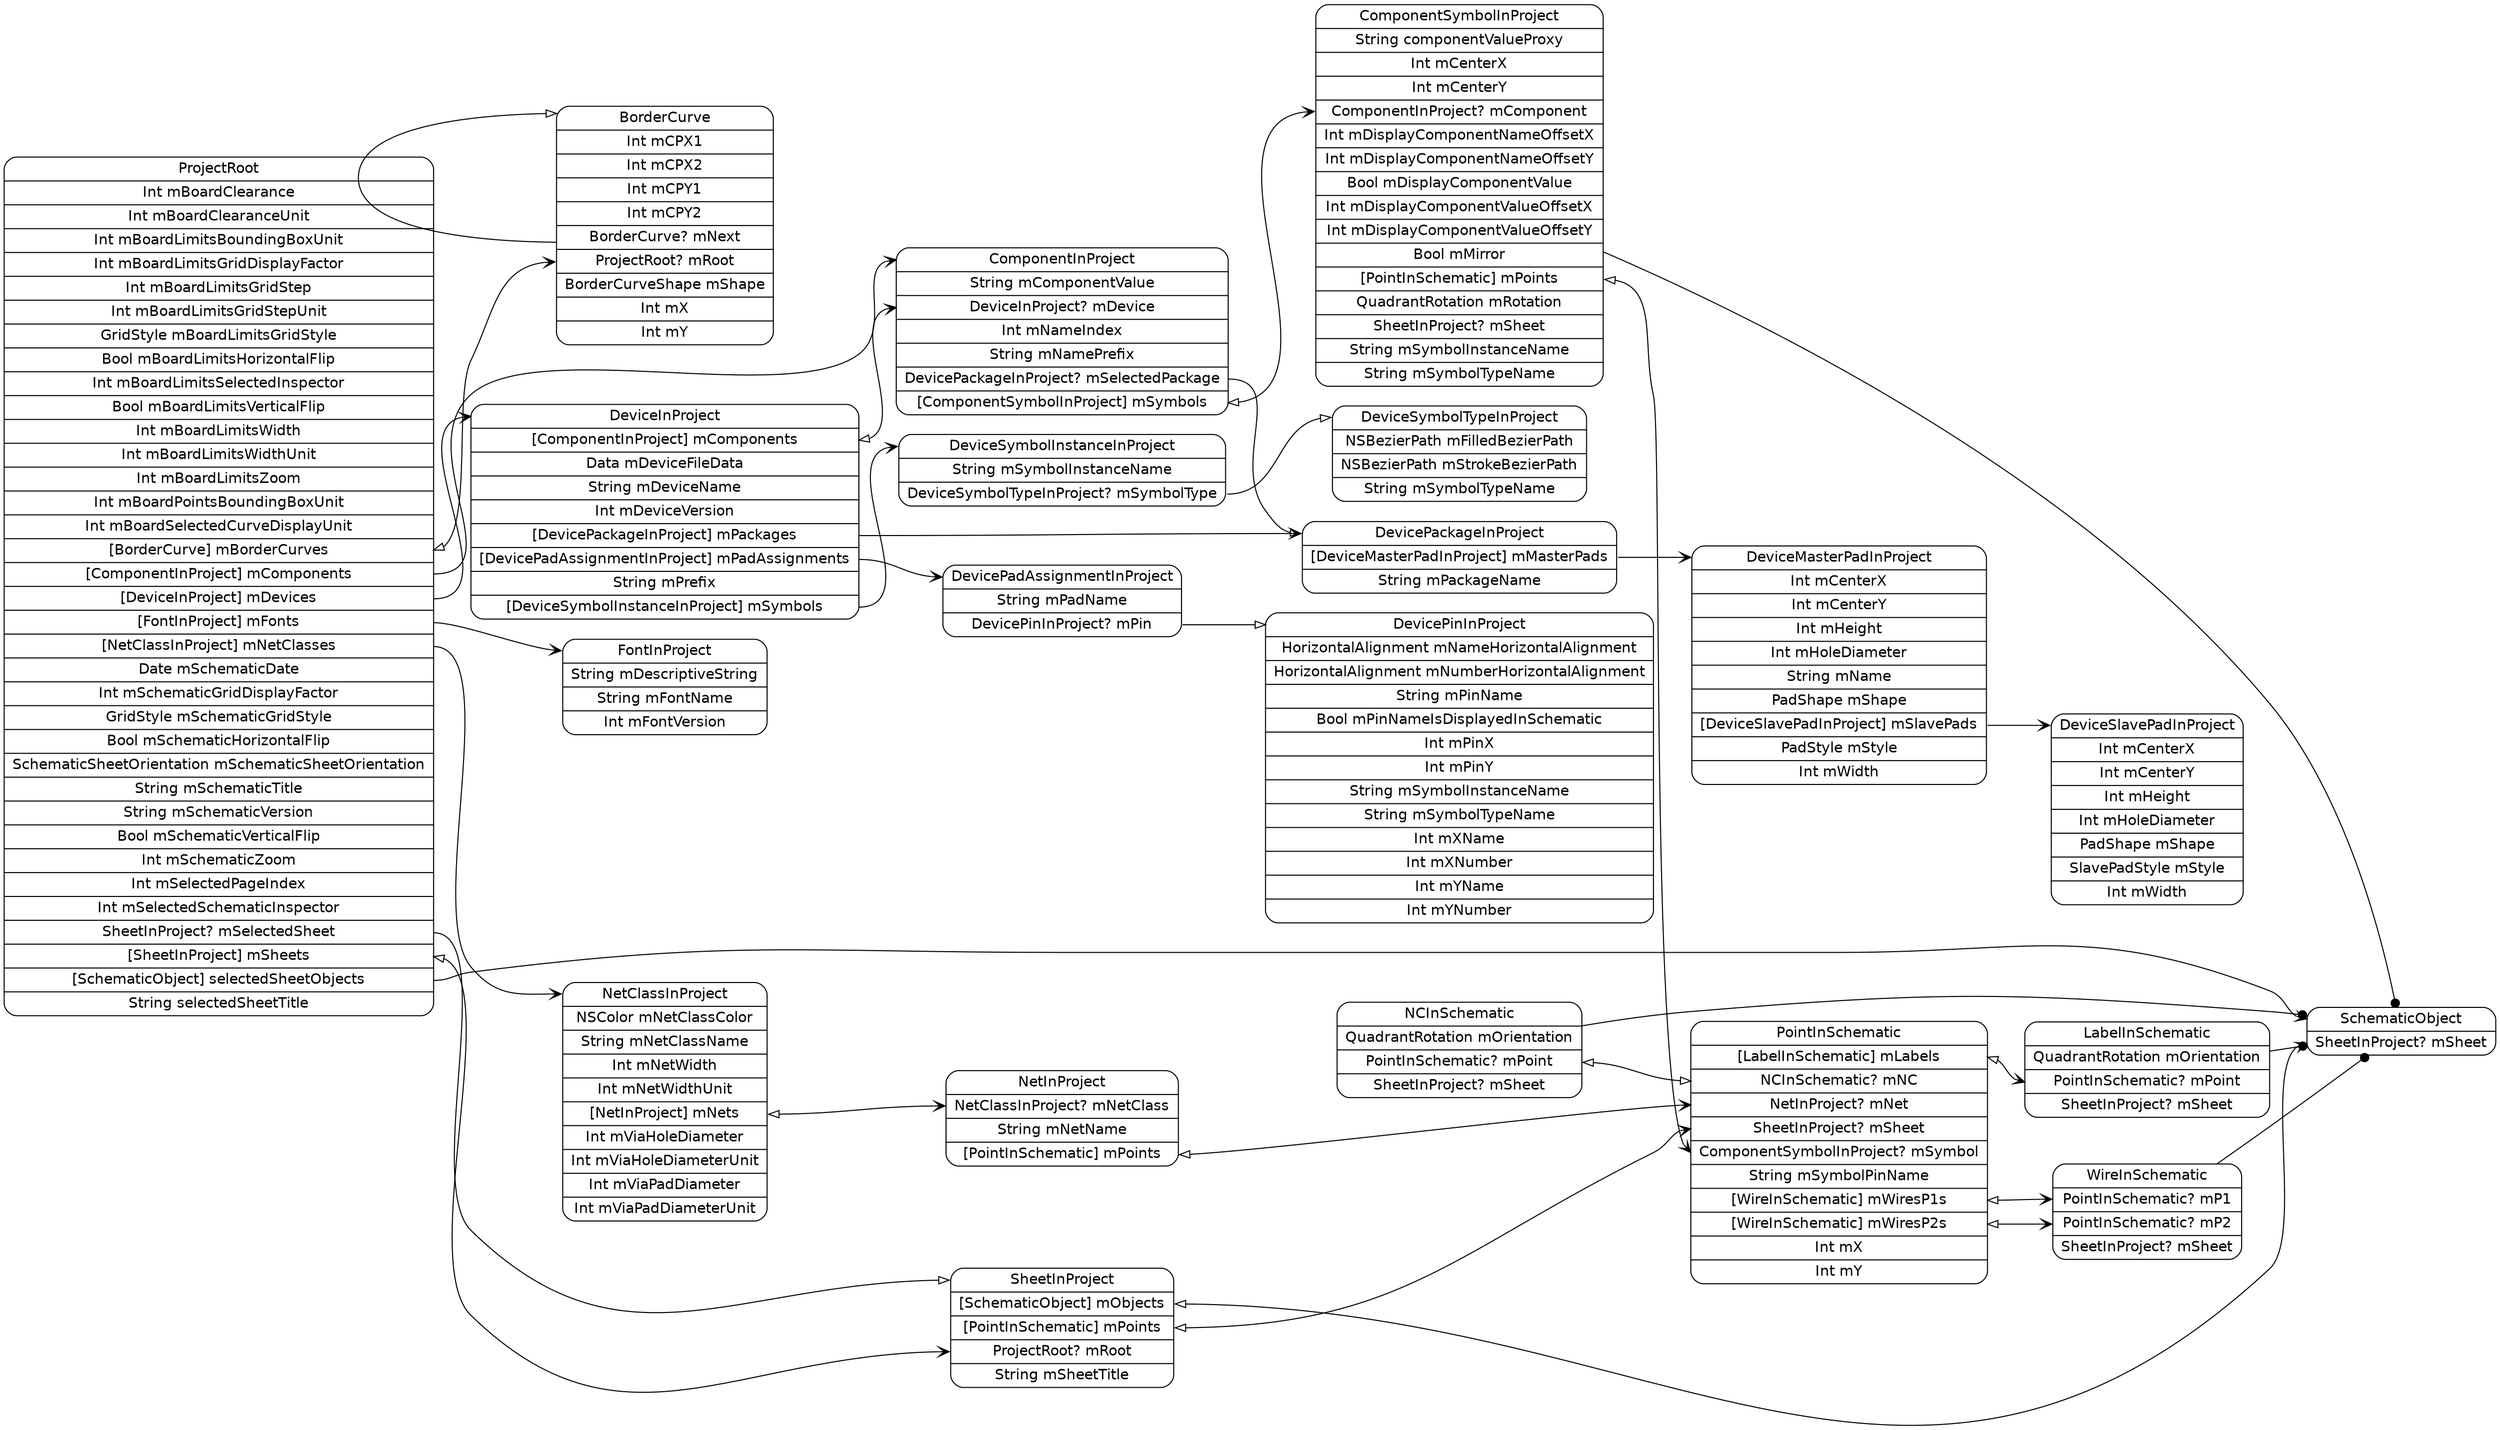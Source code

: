 digraph G {
  rankdir=LR ;
  node [shape=record fontname=helvetica style=rounded] ;
  ProjectRoot[label="<ProjectRoot>ProjectRoot|Int mBoardClearance|Int mBoardClearanceUnit|Int mBoardLimitsBoundingBoxUnit|Int mBoardLimitsGridDisplayFactor|Int mBoardLimitsGridStep|Int mBoardLimitsGridStepUnit|GridStyle mBoardLimitsGridStyle|Bool mBoardLimitsHorizontalFlip|Int mBoardLimitsSelectedInspector|Bool mBoardLimitsVerticalFlip|Int mBoardLimitsWidth|Int mBoardLimitsWidthUnit|Int mBoardLimitsZoom|Int mBoardPointsBoundingBoxUnit|Int mBoardSelectedCurveDisplayUnit|<mBorderCurves>[BorderCurve] mBorderCurves|<mComponents>[ComponentInProject] mComponents|<mDevices>[DeviceInProject] mDevices|<mFonts>[FontInProject] mFonts|<mNetClasses>[NetClassInProject] mNetClasses|Date mSchematicDate|Int mSchematicGridDisplayFactor|GridStyle mSchematicGridStyle|Bool mSchematicHorizontalFlip|SchematicSheetOrientation mSchematicSheetOrientation|String mSchematicTitle|String mSchematicVersion|Bool mSchematicVerticalFlip|Int mSchematicZoom|Int mSelectedPageIndex|Int mSelectedSchematicInspector|<mSelectedSheet>SheetInProject? mSelectedSheet|<mSheets>[SheetInProject] mSheets|<selectedSheetObjects>[SchematicObject] selectedSheetObjects|String selectedSheetTitle"] ;
  SchematicObject[label="<SchematicObject>SchematicObject|<mSheet>SheetInProject? mSheet"] ;
  SheetInProject[label="<SheetInProject>SheetInProject|<mObjects>[SchematicObject] mObjects|<mPoints>[PointInSchematic] mPoints|<mRoot>ProjectRoot? mRoot|String mSheetTitle"] ;
  PointInSchematic[label="<PointInSchematic>PointInSchematic|<mLabels>[LabelInSchematic] mLabels|<mNC>NCInSchematic? mNC|<mNet>NetInProject? mNet|<mSheet>SheetInProject? mSheet|<mSymbol>ComponentSymbolInProject? mSymbol|String mSymbolPinName|<mWiresP1s>[WireInSchematic] mWiresP1s|<mWiresP2s>[WireInSchematic] mWiresP2s|Int mX|Int mY"] ;
  WireInSchematic[label="<WireInSchematic>WireInSchematic|<mP1>PointInSchematic? mP1|<mP2>PointInSchematic? mP2|<mSheet>SheetInProject? mSheet"] ;
  NCInSchematic[label="<NCInSchematic>NCInSchematic|QuadrantRotation mOrientation|<mPoint>PointInSchematic? mPoint|<mSheet>SheetInProject? mSheet"] ;
  LabelInSchematic[label="<LabelInSchematic>LabelInSchematic|QuadrantRotation mOrientation|<mPoint>PointInSchematic? mPoint|<mSheet>SheetInProject? mSheet"] ;
  NetClassInProject[label="<NetClassInProject>NetClassInProject|NSColor mNetClassColor|String mNetClassName|Int mNetWidth|Int mNetWidthUnit|<mNets>[NetInProject] mNets|Int mViaHoleDiameter|Int mViaHoleDiameterUnit|Int mViaPadDiameter|Int mViaPadDiameterUnit"] ;
  NetInProject[label="<NetInProject>NetInProject|<mNetClass>NetClassInProject? mNetClass|String mNetName|<mPoints>[PointInSchematic] mPoints"] ;
  FontInProject[label="<FontInProject>FontInProject|String mDescriptiveString|String mFontName|Int mFontVersion"] ;
  DeviceInProject[label="<DeviceInProject>DeviceInProject|<mComponents>[ComponentInProject] mComponents|Data mDeviceFileData|String mDeviceName|Int mDeviceVersion|<mPackages>[DevicePackageInProject] mPackages|<mPadAssignments>[DevicePadAssignmentInProject] mPadAssignments|String mPrefix|<mSymbols>[DeviceSymbolInstanceInProject] mSymbols"] ;
  DeviceSymbolInstanceInProject[label="<DeviceSymbolInstanceInProject>DeviceSymbolInstanceInProject|String mSymbolInstanceName|<mSymbolType>DeviceSymbolTypeInProject? mSymbolType"] ;
  DeviceSymbolTypeInProject[label="<DeviceSymbolTypeInProject>DeviceSymbolTypeInProject|NSBezierPath mFilledBezierPath|NSBezierPath mStrokeBezierPath|String mSymbolTypeName"] ;
  DevicePadAssignmentInProject[label="<DevicePadAssignmentInProject>DevicePadAssignmentInProject|String mPadName|<mPin>DevicePinInProject? mPin"] ;
  DevicePinInProject[label="<DevicePinInProject>DevicePinInProject|HorizontalAlignment mNameHorizontalAlignment|HorizontalAlignment mNumberHorizontalAlignment|String mPinName|Bool mPinNameIsDisplayedInSchematic|Int mPinX|Int mPinY|String mSymbolInstanceName|String mSymbolTypeName|Int mXName|Int mXNumber|Int mYName|Int mYNumber"] ;
  DevicePackageInProject[label="<DevicePackageInProject>DevicePackageInProject|<mMasterPads>[DeviceMasterPadInProject] mMasterPads|String mPackageName"] ;
  DeviceMasterPadInProject[label="<DeviceMasterPadInProject>DeviceMasterPadInProject|Int mCenterX|Int mCenterY|Int mHeight|Int mHoleDiameter|String mName|PadShape mShape|<mSlavePads>[DeviceSlavePadInProject] mSlavePads|PadStyle mStyle|Int mWidth"] ;
  DeviceSlavePadInProject[label="<DeviceSlavePadInProject>DeviceSlavePadInProject|Int mCenterX|Int mCenterY|Int mHeight|Int mHoleDiameter|PadShape mShape|SlavePadStyle mStyle|Int mWidth"] ;
  ComponentInProject[label="<ComponentInProject>ComponentInProject|String mComponentValue|<mDevice>DeviceInProject? mDevice|Int mNameIndex|String mNamePrefix|<mSelectedPackage>DevicePackageInProject? mSelectedPackage|<mSymbols>[ComponentSymbolInProject] mSymbols"] ;
  ComponentSymbolInProject[label="<ComponentSymbolInProject>ComponentSymbolInProject|String componentValueProxy|Int mCenterX|Int mCenterY|<mComponent>ComponentInProject? mComponent|Int mDisplayComponentNameOffsetX|Int mDisplayComponentNameOffsetY|Bool mDisplayComponentValue|Int mDisplayComponentValueOffsetX|Int mDisplayComponentValueOffsetY|Bool mMirror|<mPoints>[PointInSchematic] mPoints|QuadrantRotation mRotation|<mSheet>SheetInProject? mSheet|String mSymbolInstanceName|String mSymbolTypeName"] ;
  BorderCurve[label="<BorderCurve>BorderCurve|Int mCPX1|Int mCPX2|Int mCPY1|Int mCPY2|<mNext>BorderCurve? mNext|<mRoot>ProjectRoot? mRoot|BorderCurveShape mShape|Int mX|Int mY"] ;
  ProjectRoot:mBorderCurves -> BorderCurve:mRoot [dir=both arrowtail=onormal arrowhead=vee] ;
  ProjectRoot:mComponents -> ComponentInProject:ComponentInProject [dir=both arrowtail=none arrowhead=vee] ;
  ProjectRoot:mDevices -> DeviceInProject:DeviceInProject [dir=both arrowtail=none arrowhead=vee] ;
  ProjectRoot:mFonts -> FontInProject:FontInProject [dir=both arrowtail=none arrowhead=vee] ;
  ProjectRoot:mNetClasses -> NetClassInProject:NetClassInProject [dir=both arrowtail=none arrowhead=vee] ;
  ProjectRoot:mSelectedSheet -> SheetInProject:SheetInProject [dir=both arrowtail=none arrowhead=onormal] ;
  ProjectRoot:mSheets -> SheetInProject:mRoot [dir=both arrowtail=onormal arrowhead=vee] ;
  ProjectRoot:selectedSheetObjects -> SchematicObject:SchematicObject [dir=both arrowtail=none arrowhead=vee] ;
  SheetInProject:mObjects -> SchematicObject:mSheet [dir=both arrowtail=onormal arrowhead=vee] ;
  SheetInProject:mPoints -> PointInSchematic:mSheet [dir=both arrowtail=onormal arrowhead=vee] ;
  PointInSchematic:mLabels -> LabelInSchematic:mPoint [dir=both arrowtail=onormal arrowhead=vee] ;
  PointInSchematic:mWiresP1s -> WireInSchematic:mP1 [dir=both arrowtail=onormal arrowhead=vee] ;
  PointInSchematic:mWiresP2s -> WireInSchematic:mP2 [dir=both arrowtail=onormal arrowhead=vee] ;
  WireInSchematic -> SchematicObject [arrowhead=dot] ;
  NCInSchematic -> SchematicObject [arrowhead=dot] ;
  NCInSchematic:mPoint -> PointInSchematic:mNC [dir=both arrowtail=onormal arrowhead=onormal] ;
  LabelInSchematic -> SchematicObject [arrowhead=dot] ;
  NetClassInProject:mNets -> NetInProject:mNetClass [dir=both arrowtail=onormal arrowhead=vee] ;
  NetInProject:mPoints -> PointInSchematic:mNet [dir=both arrowtail=onormal arrowhead=vee] ;
  DeviceInProject:mComponents -> ComponentInProject:mDevice [dir=both arrowtail=onormal arrowhead=vee] ;
  DeviceInProject:mPackages -> DevicePackageInProject:DevicePackageInProject [dir=both arrowtail=none arrowhead=vee] ;
  DeviceInProject:mPadAssignments -> DevicePadAssignmentInProject:DevicePadAssignmentInProject [dir=both arrowtail=none arrowhead=vee] ;
  DeviceInProject:mSymbols -> DeviceSymbolInstanceInProject:DeviceSymbolInstanceInProject [dir=both arrowtail=none arrowhead=vee] ;
  DeviceSymbolInstanceInProject:mSymbolType -> DeviceSymbolTypeInProject:DeviceSymbolTypeInProject [dir=both arrowtail=none arrowhead=onormal] ;
  DevicePadAssignmentInProject:mPin -> DevicePinInProject:DevicePinInProject [dir=both arrowtail=none arrowhead=onormal] ;
  DevicePackageInProject:mMasterPads -> DeviceMasterPadInProject:DeviceMasterPadInProject [dir=both arrowtail=none arrowhead=vee] ;
  DeviceMasterPadInProject:mSlavePads -> DeviceSlavePadInProject:DeviceSlavePadInProject [dir=both arrowtail=none arrowhead=vee] ;
  ComponentInProject:mSelectedPackage -> DevicePackageInProject:DevicePackageInProject [dir=both arrowtail=none arrowhead=onormal] ;
  ComponentInProject:mSymbols -> ComponentSymbolInProject:mComponent [dir=both arrowtail=onormal arrowhead=vee] ;
  ComponentSymbolInProject -> SchematicObject [arrowhead=dot] ;
  ComponentSymbolInProject:mPoints -> PointInSchematic:mSymbol [dir=both arrowtail=onormal arrowhead=vee] ;
  BorderCurve:mNext -> BorderCurve:BorderCurve [dir=both arrowtail=none arrowhead=onormal] ;
}
